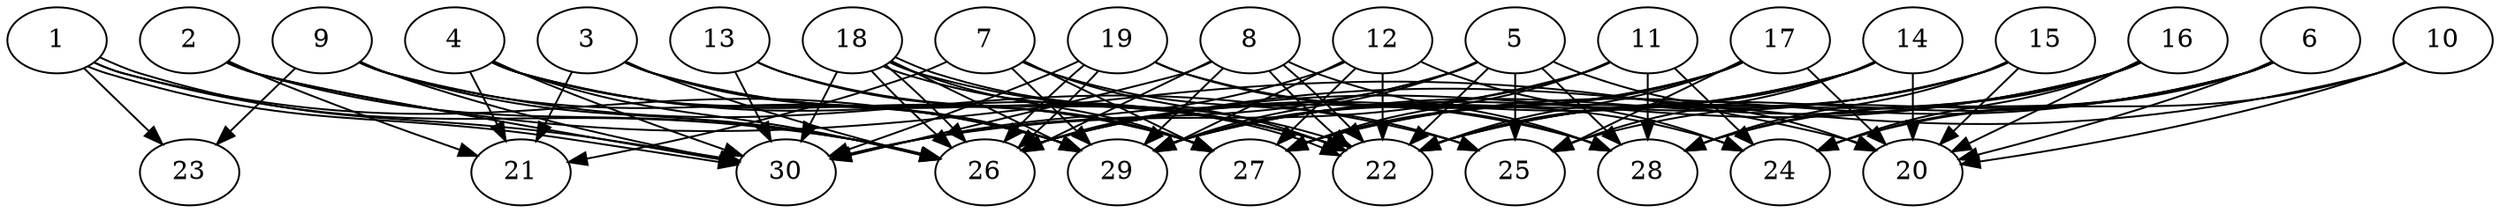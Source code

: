 // DAG automatically generated by daggen at Thu Oct  3 14:04:18 2019
// ./daggen --dot -n 30 --ccr 0.3 --fat 0.9 --regular 0.7 --density 0.9 --mindata 5242880 --maxdata 52428800 
digraph G {
  1 [size="101239467", alpha="0.01", expect_size="30371840"] 
  1 -> 23 [size ="30371840"]
  1 -> 26 [size ="30371840"]
  1 -> 29 [size ="30371840"]
  1 -> 30 [size ="30371840"]
  1 -> 30 [size ="30371840"]
  2 [size="143250773", alpha="0.04", expect_size="42975232"] 
  2 -> 20 [size ="42975232"]
  2 -> 21 [size ="42975232"]
  2 -> 26 [size ="42975232"]
  2 -> 30 [size ="42975232"]
  3 [size="103741440", alpha="0.07", expect_size="31122432"] 
  3 -> 21 [size ="31122432"]
  3 -> 22 [size ="31122432"]
  3 -> 26 [size ="31122432"]
  3 -> 27 [size ="31122432"]
  3 -> 29 [size ="31122432"]
  4 [size="94231893", alpha="0.08", expect_size="28269568"] 
  4 -> 21 [size ="28269568"]
  4 -> 22 [size ="28269568"]
  4 -> 26 [size ="28269568"]
  4 -> 27 [size ="28269568"]
  4 -> 29 [size ="28269568"]
  4 -> 30 [size ="28269568"]
  5 [size="45568000", alpha="0.18", expect_size="13670400"] 
  5 -> 20 [size ="13670400"]
  5 -> 22 [size ="13670400"]
  5 -> 25 [size ="13670400"]
  5 -> 26 [size ="13670400"]
  5 -> 28 [size ="13670400"]
  5 -> 29 [size ="13670400"]
  5 -> 30 [size ="13670400"]
  6 [size="52353707", alpha="0.12", expect_size="15706112"] 
  6 -> 20 [size ="15706112"]
  6 -> 22 [size ="15706112"]
  6 -> 24 [size ="15706112"]
  6 -> 25 [size ="15706112"]
  6 -> 27 [size ="15706112"]
  6 -> 28 [size ="15706112"]
  7 [size="165007360", alpha="0.17", expect_size="49502208"] 
  7 -> 21 [size ="49502208"]
  7 -> 22 [size ="49502208"]
  7 -> 25 [size ="49502208"]
  7 -> 27 [size ="49502208"]
  7 -> 29 [size ="49502208"]
  8 [size="92644693", alpha="0.17", expect_size="27793408"] 
  8 -> 22 [size ="27793408"]
  8 -> 22 [size ="27793408"]
  8 -> 26 [size ="27793408"]
  8 -> 28 [size ="27793408"]
  8 -> 29 [size ="27793408"]
  8 -> 30 [size ="27793408"]
  9 [size="47841280", alpha="0.03", expect_size="14352384"] 
  9 -> 23 [size ="14352384"]
  9 -> 25 [size ="14352384"]
  9 -> 26 [size ="14352384"]
  9 -> 29 [size ="14352384"]
  9 -> 30 [size ="14352384"]
  10 [size="144380587", alpha="0.11", expect_size="43314176"] 
  10 -> 20 [size ="43314176"]
  10 -> 24 [size ="43314176"]
  10 -> 26 [size ="43314176"]
  11 [size="21073920", alpha="0.19", expect_size="6322176"] 
  11 -> 24 [size ="6322176"]
  11 -> 27 [size ="6322176"]
  11 -> 28 [size ="6322176"]
  11 -> 29 [size ="6322176"]
  11 -> 30 [size ="6322176"]
  12 [size="32542720", alpha="0.20", expect_size="9762816"] 
  12 -> 22 [size ="9762816"]
  12 -> 24 [size ="9762816"]
  12 -> 27 [size ="9762816"]
  12 -> 29 [size ="9762816"]
  12 -> 30 [size ="9762816"]
  13 [size="65112747", alpha="0.05", expect_size="19533824"] 
  13 -> 22 [size ="19533824"]
  13 -> 27 [size ="19533824"]
  13 -> 30 [size ="19533824"]
  14 [size="123627520", alpha="0.07", expect_size="37088256"] 
  14 -> 20 [size ="37088256"]
  14 -> 22 [size ="37088256"]
  14 -> 25 [size ="37088256"]
  14 -> 26 [size ="37088256"]
  14 -> 29 [size ="37088256"]
  15 [size="25852587", alpha="0.17", expect_size="7755776"] 
  15 -> 20 [size ="7755776"]
  15 -> 22 [size ="7755776"]
  15 -> 27 [size ="7755776"]
  15 -> 28 [size ="7755776"]
  15 -> 29 [size ="7755776"]
  16 [size="163880960", alpha="0.15", expect_size="49164288"] 
  16 -> 20 [size ="49164288"]
  16 -> 22 [size ="49164288"]
  16 -> 24 [size ="49164288"]
  16 -> 26 [size ="49164288"]
  16 -> 28 [size ="49164288"]
  16 -> 29 [size ="49164288"]
  17 [size="104799573", alpha="0.01", expect_size="31439872"] 
  17 -> 20 [size ="31439872"]
  17 -> 22 [size ="31439872"]
  17 -> 25 [size ="31439872"]
  17 -> 26 [size ="31439872"]
  17 -> 27 [size ="31439872"]
  17 -> 29 [size ="31439872"]
  18 [size="78636373", alpha="0.14", expect_size="23590912"] 
  18 -> 22 [size ="23590912"]
  18 -> 22 [size ="23590912"]
  18 -> 26 [size ="23590912"]
  18 -> 26 [size ="23590912"]
  18 -> 27 [size ="23590912"]
  18 -> 28 [size ="23590912"]
  18 -> 29 [size ="23590912"]
  18 -> 30 [size ="23590912"]
  19 [size="52152320", alpha="0.19", expect_size="15645696"] 
  19 -> 24 [size ="15645696"]
  19 -> 26 [size ="15645696"]
  19 -> 26 [size ="15645696"]
  19 -> 28 [size ="15645696"]
  19 -> 30 [size ="15645696"]
  20 [size="78353067", alpha="0.13", expect_size="23505920"] 
  21 [size="165389653", alpha="0.18", expect_size="49616896"] 
  22 [size="157013333", alpha="0.18", expect_size="47104000"] 
  23 [size="153487360", alpha="0.10", expect_size="46046208"] 
  24 [size="36829867", alpha="0.11", expect_size="11048960"] 
  25 [size="93091840", alpha="0.16", expect_size="27927552"] 
  26 [size="68369067", alpha="0.06", expect_size="20510720"] 
  27 [size="27183787", alpha="0.14", expect_size="8155136"] 
  28 [size="36171093", alpha="0.12", expect_size="10851328"] 
  29 [size="143083520", alpha="0.13", expect_size="42925056"] 
  30 [size="134290773", alpha="0.11", expect_size="40287232"] 
}
